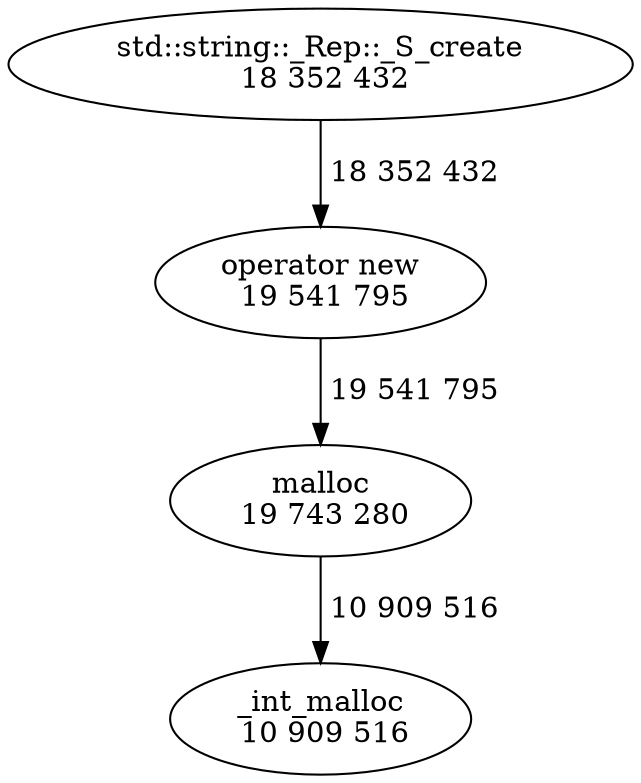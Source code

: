 digraph "callgraph" {
  F99b0d0 [label="malloc\n 19 743 280"];
  F9fde00 [label="std::string::_Rep::_S_create\n 18 352 432"];
  Fa0db20 [label="operator new\n 19 541 795"];
  Ff3baf0 [label="_int_malloc\n 10 909 516"];
  F99b0d0 -> Ff3baf0 [weight=2,label=" 10 909 516"];
  F9fde00 -> Fa0db20 [weight=2,label=" 18 352 432"];
  Fa0db20 -> F99b0d0 [weight=2,label=" 19 541 795"];
}
